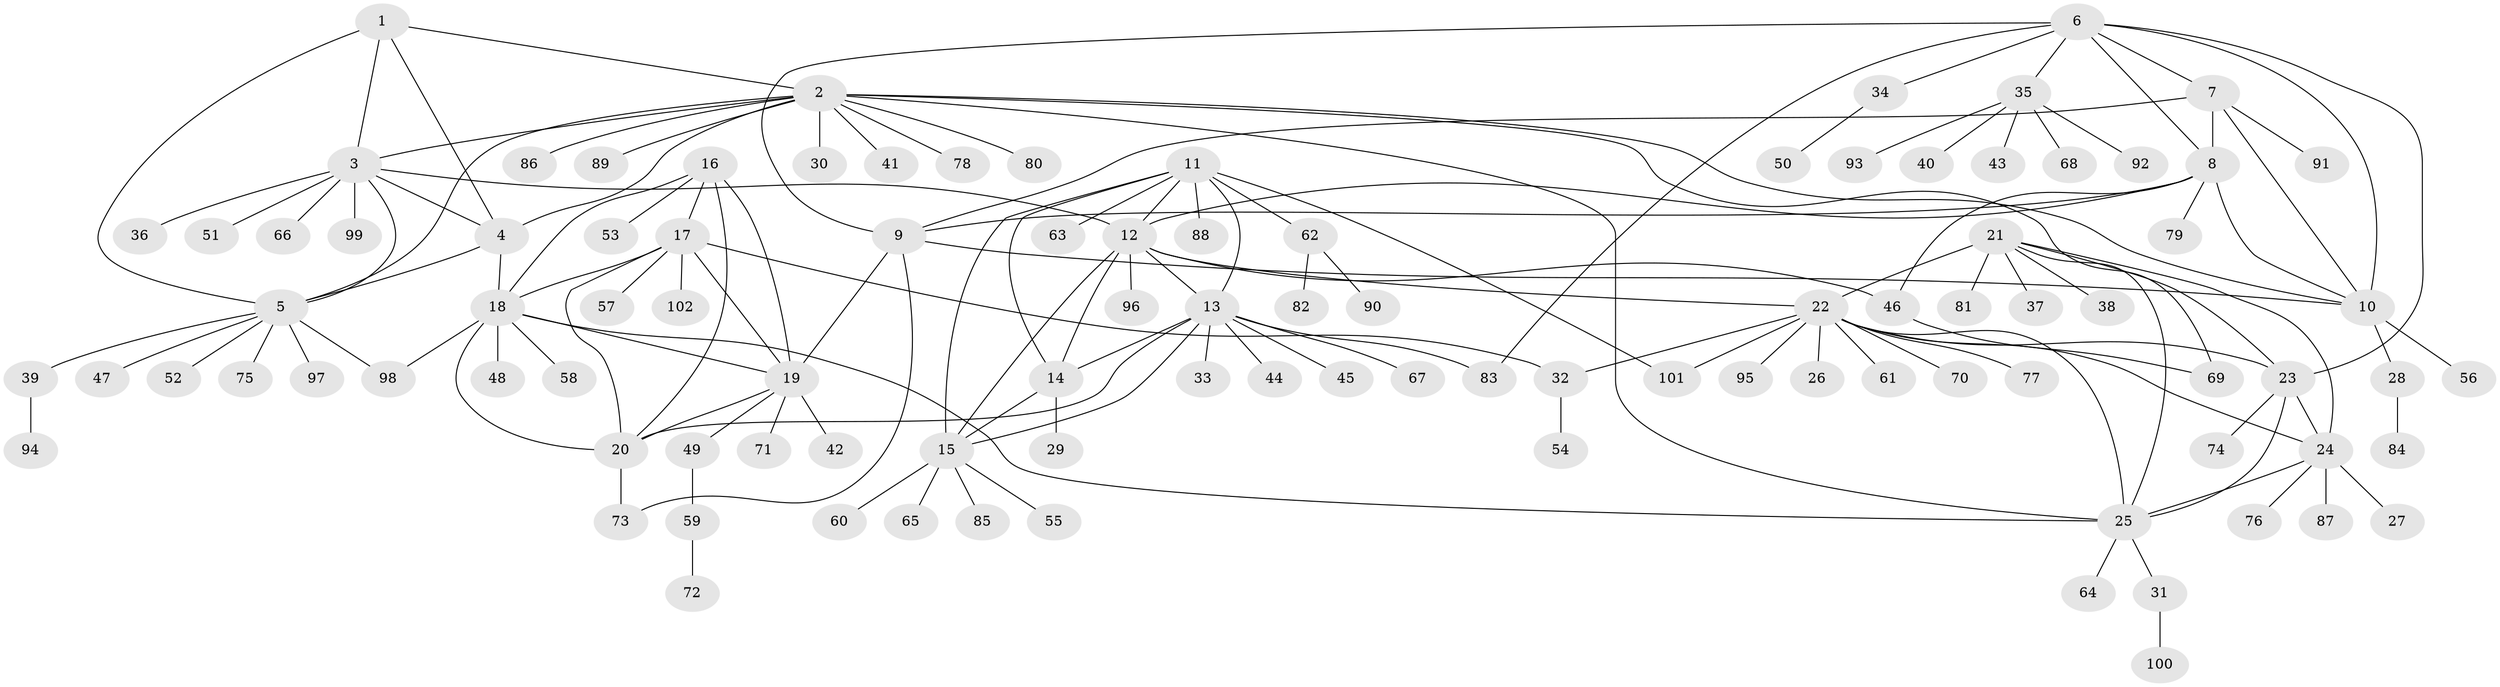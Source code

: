 // Generated by graph-tools (version 1.1) at 2025/54/03/09/25 04:54:16]
// undirected, 102 vertices, 144 edges
graph export_dot {
graph [start="1"]
  node [color=gray90,style=filled];
  1;
  2;
  3;
  4;
  5;
  6;
  7;
  8;
  9;
  10;
  11;
  12;
  13;
  14;
  15;
  16;
  17;
  18;
  19;
  20;
  21;
  22;
  23;
  24;
  25;
  26;
  27;
  28;
  29;
  30;
  31;
  32;
  33;
  34;
  35;
  36;
  37;
  38;
  39;
  40;
  41;
  42;
  43;
  44;
  45;
  46;
  47;
  48;
  49;
  50;
  51;
  52;
  53;
  54;
  55;
  56;
  57;
  58;
  59;
  60;
  61;
  62;
  63;
  64;
  65;
  66;
  67;
  68;
  69;
  70;
  71;
  72;
  73;
  74;
  75;
  76;
  77;
  78;
  79;
  80;
  81;
  82;
  83;
  84;
  85;
  86;
  87;
  88;
  89;
  90;
  91;
  92;
  93;
  94;
  95;
  96;
  97;
  98;
  99;
  100;
  101;
  102;
  1 -- 2;
  1 -- 3;
  1 -- 4;
  1 -- 5;
  2 -- 3;
  2 -- 4;
  2 -- 5;
  2 -- 10;
  2 -- 25;
  2 -- 30;
  2 -- 41;
  2 -- 69;
  2 -- 78;
  2 -- 80;
  2 -- 86;
  2 -- 89;
  3 -- 4;
  3 -- 5;
  3 -- 12;
  3 -- 36;
  3 -- 51;
  3 -- 66;
  3 -- 99;
  4 -- 5;
  4 -- 18;
  5 -- 39;
  5 -- 47;
  5 -- 52;
  5 -- 75;
  5 -- 97;
  5 -- 98;
  6 -- 7;
  6 -- 8;
  6 -- 9;
  6 -- 10;
  6 -- 23;
  6 -- 34;
  6 -- 35;
  6 -- 83;
  7 -- 8;
  7 -- 9;
  7 -- 10;
  7 -- 91;
  8 -- 9;
  8 -- 10;
  8 -- 12;
  8 -- 46;
  8 -- 79;
  9 -- 10;
  9 -- 19;
  9 -- 73;
  10 -- 28;
  10 -- 56;
  11 -- 12;
  11 -- 13;
  11 -- 14;
  11 -- 15;
  11 -- 62;
  11 -- 63;
  11 -- 88;
  11 -- 101;
  12 -- 13;
  12 -- 14;
  12 -- 15;
  12 -- 22;
  12 -- 46;
  12 -- 96;
  13 -- 14;
  13 -- 15;
  13 -- 20;
  13 -- 33;
  13 -- 44;
  13 -- 45;
  13 -- 67;
  13 -- 83;
  14 -- 15;
  14 -- 29;
  15 -- 55;
  15 -- 60;
  15 -- 65;
  15 -- 85;
  16 -- 17;
  16 -- 18;
  16 -- 19;
  16 -- 20;
  16 -- 53;
  17 -- 18;
  17 -- 19;
  17 -- 20;
  17 -- 32;
  17 -- 57;
  17 -- 102;
  18 -- 19;
  18 -- 20;
  18 -- 25;
  18 -- 48;
  18 -- 58;
  18 -- 98;
  19 -- 20;
  19 -- 42;
  19 -- 49;
  19 -- 71;
  20 -- 73;
  21 -- 22;
  21 -- 23;
  21 -- 24;
  21 -- 25;
  21 -- 37;
  21 -- 38;
  21 -- 81;
  22 -- 23;
  22 -- 24;
  22 -- 25;
  22 -- 26;
  22 -- 32;
  22 -- 61;
  22 -- 70;
  22 -- 77;
  22 -- 95;
  22 -- 101;
  23 -- 24;
  23 -- 25;
  23 -- 74;
  24 -- 25;
  24 -- 27;
  24 -- 76;
  24 -- 87;
  25 -- 31;
  25 -- 64;
  28 -- 84;
  31 -- 100;
  32 -- 54;
  34 -- 50;
  35 -- 40;
  35 -- 43;
  35 -- 68;
  35 -- 92;
  35 -- 93;
  39 -- 94;
  46 -- 69;
  49 -- 59;
  59 -- 72;
  62 -- 82;
  62 -- 90;
}
